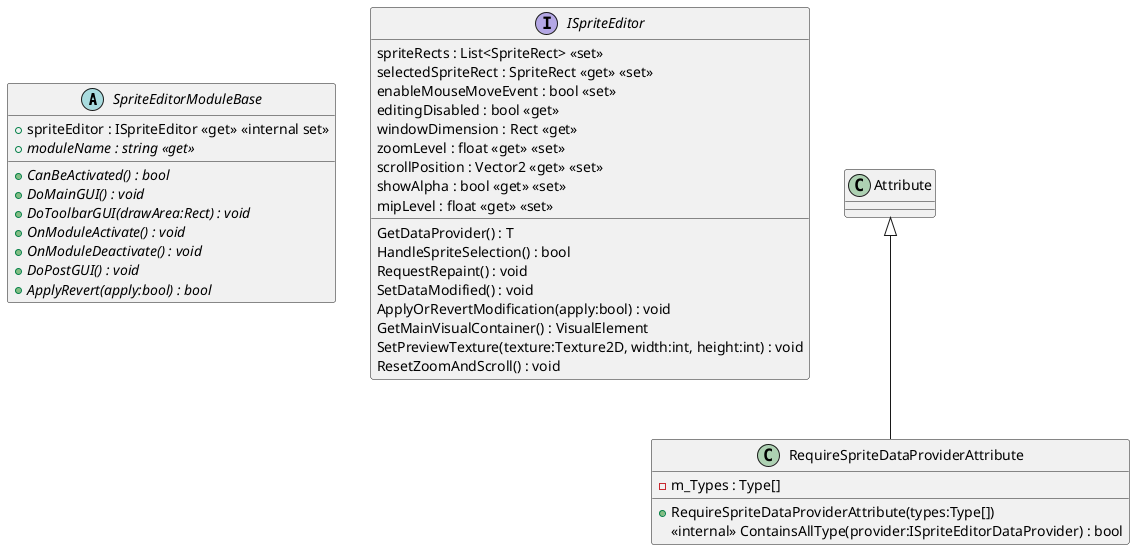 @startuml
abstract class SpriteEditorModuleBase {
    + spriteEditor : ISpriteEditor <<get>> <<internal set>>
    + {abstract} moduleName : string <<get>>
    + {abstract} CanBeActivated() : bool
    + {abstract} DoMainGUI() : void
    + {abstract} DoToolbarGUI(drawArea:Rect) : void
    + {abstract} OnModuleActivate() : void
    + {abstract} OnModuleDeactivate() : void
    + {abstract} DoPostGUI() : void
    + {abstract} ApplyRevert(apply:bool) : bool
}
interface ISpriteEditor {
    spriteRects : List<SpriteRect> <<set>>
    selectedSpriteRect : SpriteRect <<get>> <<set>>
    enableMouseMoveEvent : bool <<set>>
    editingDisabled : bool <<get>>
    windowDimension : Rect <<get>>
    GetDataProvider() : T
    HandleSpriteSelection() : bool
    RequestRepaint() : void
    SetDataModified() : void
    ApplyOrRevertModification(apply:bool) : void
    GetMainVisualContainer() : VisualElement
    SetPreviewTexture(texture:Texture2D, width:int, height:int) : void
    ResetZoomAndScroll() : void
    zoomLevel : float <<get>> <<set>>
    scrollPosition : Vector2 <<get>> <<set>>
    showAlpha : bool <<get>> <<set>>
    mipLevel : float <<get>> <<set>>
}
class RequireSpriteDataProviderAttribute {
    - m_Types : Type[]
    + RequireSpriteDataProviderAttribute(types:Type[])
    <<internal>> ContainsAllType(provider:ISpriteEditorDataProvider) : bool
}
Attribute <|-- RequireSpriteDataProviderAttribute
@enduml
